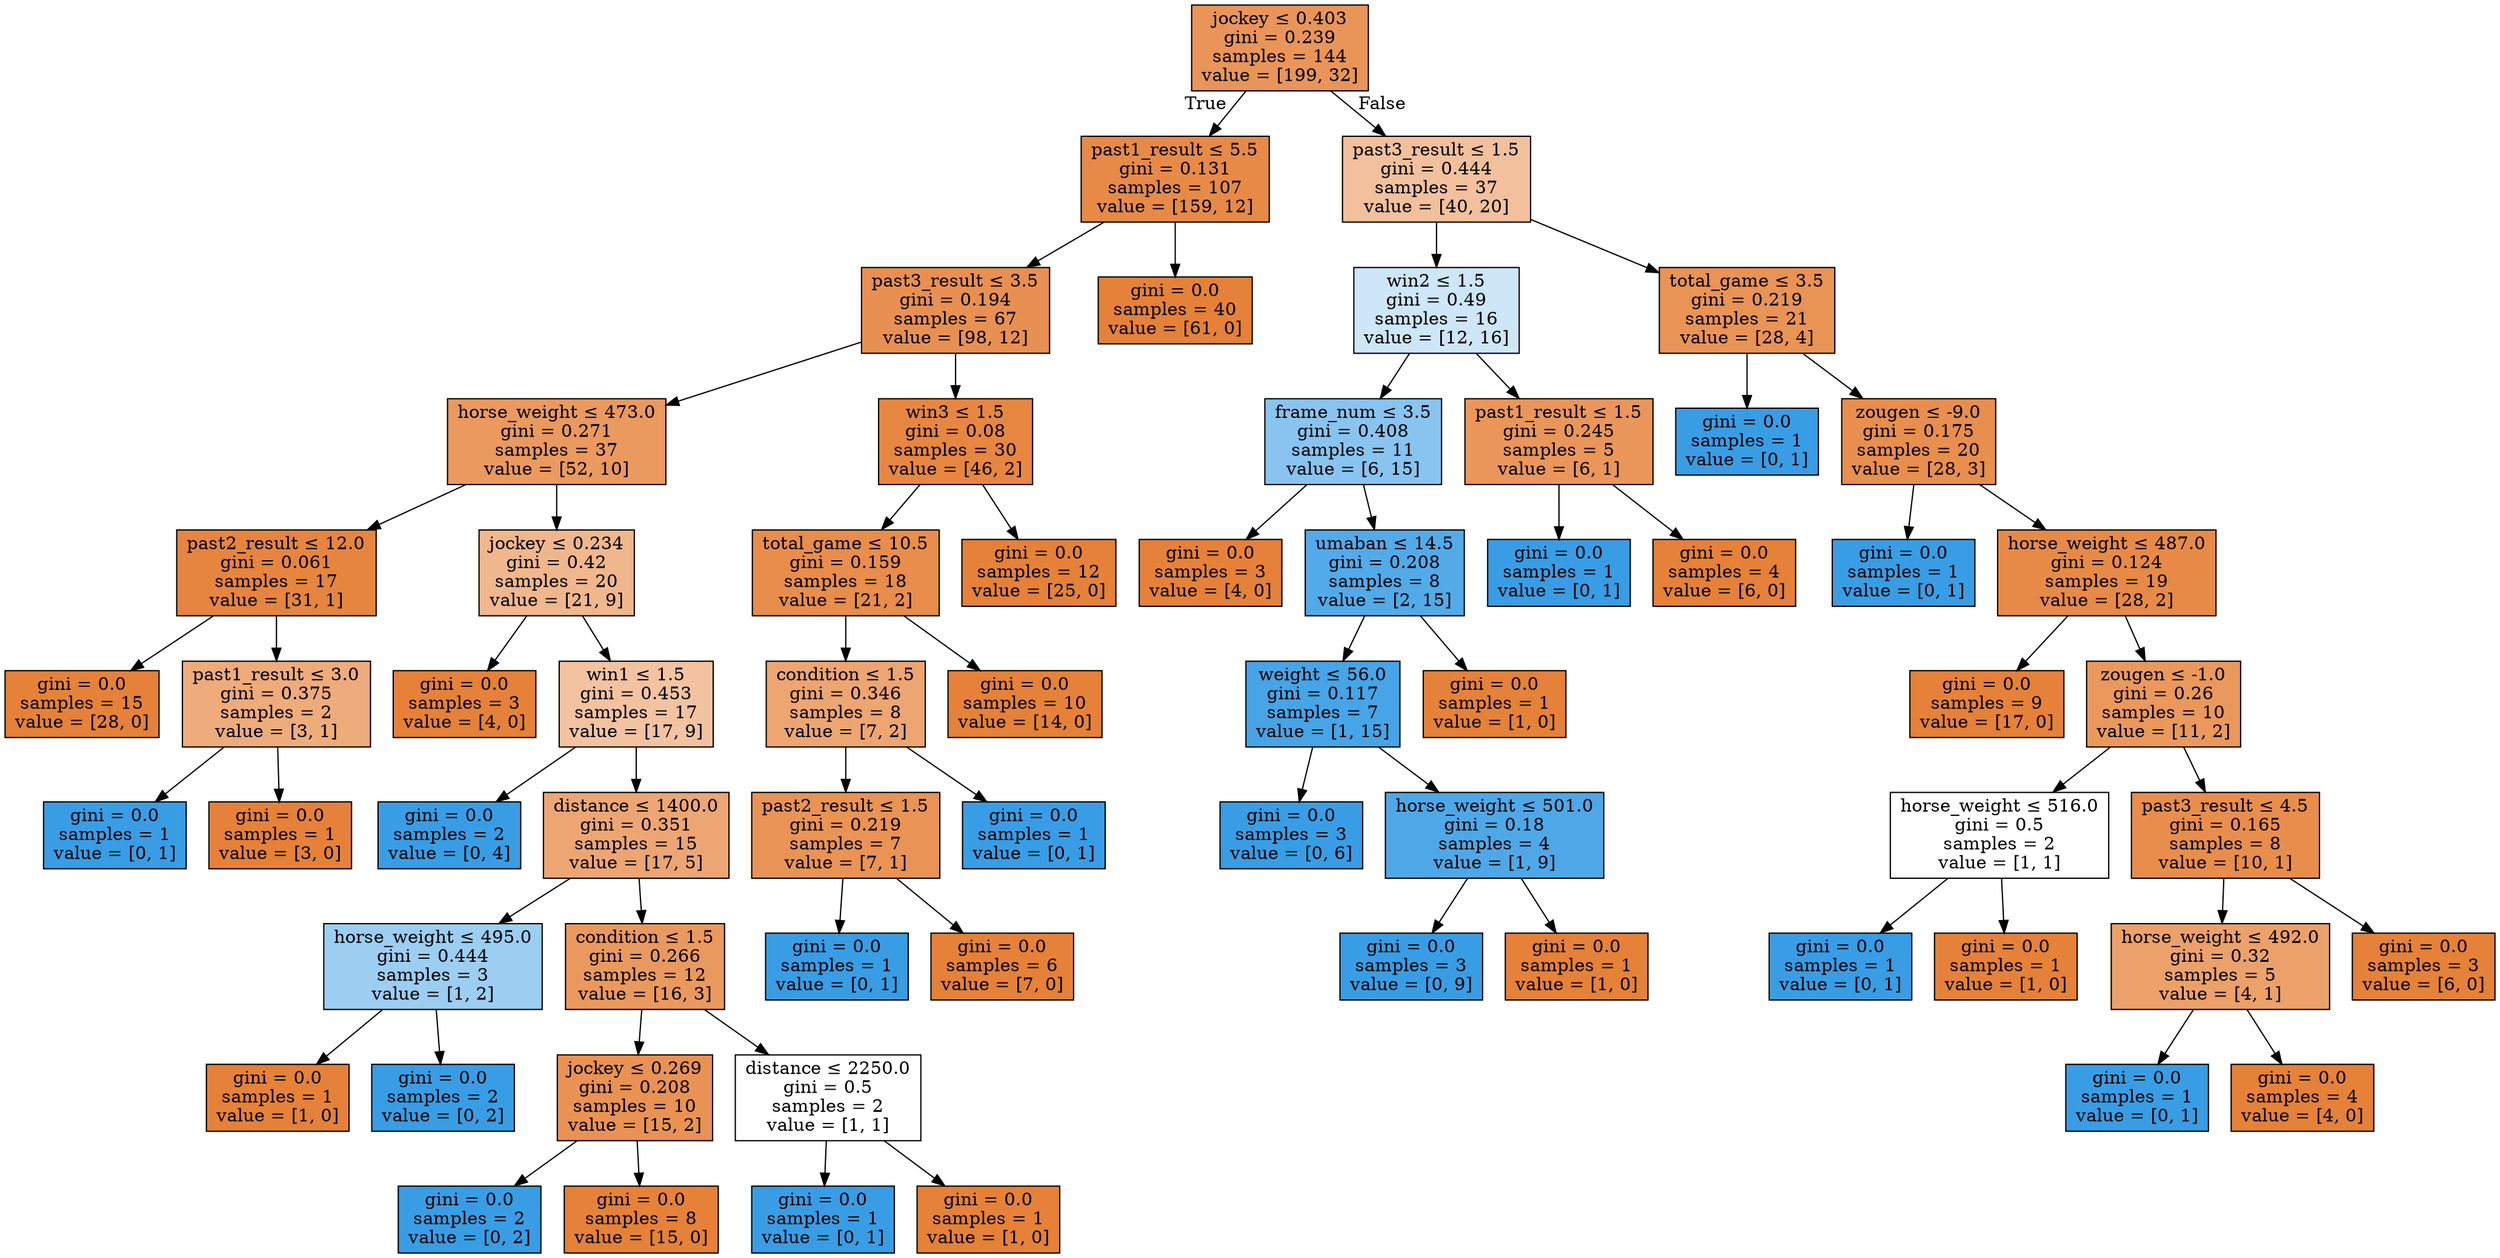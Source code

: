 digraph Tree {
node [shape=box, style="filled", color="black"] ;
0 [label=<jockey &le; 0.403<br/>gini = 0.239<br/>samples = 144<br/>value = [199, 32]>, fillcolor="#e58139d6"] ;
1 [label=<past1_result &le; 5.5<br/>gini = 0.131<br/>samples = 107<br/>value = [159, 12]>, fillcolor="#e58139ec"] ;
0 -> 1 [labeldistance=2.5, labelangle=45, headlabel="True"] ;
2 [label=<past3_result &le; 3.5<br/>gini = 0.194<br/>samples = 67<br/>value = [98, 12]>, fillcolor="#e58139e0"] ;
1 -> 2 ;
3 [label=<horse_weight &le; 473.0<br/>gini = 0.271<br/>samples = 37<br/>value = [52, 10]>, fillcolor="#e58139ce"] ;
2 -> 3 ;
4 [label=<past2_result &le; 12.0<br/>gini = 0.061<br/>samples = 17<br/>value = [31, 1]>, fillcolor="#e58139f7"] ;
3 -> 4 ;
5 [label=<gini = 0.0<br/>samples = 15<br/>value = [28, 0]>, fillcolor="#e58139ff"] ;
4 -> 5 ;
6 [label=<past1_result &le; 3.0<br/>gini = 0.375<br/>samples = 2<br/>value = [3, 1]>, fillcolor="#e58139aa"] ;
4 -> 6 ;
7 [label=<gini = 0.0<br/>samples = 1<br/>value = [0, 1]>, fillcolor="#399de5ff"] ;
6 -> 7 ;
8 [label=<gini = 0.0<br/>samples = 1<br/>value = [3, 0]>, fillcolor="#e58139ff"] ;
6 -> 8 ;
9 [label=<jockey &le; 0.234<br/>gini = 0.42<br/>samples = 20<br/>value = [21, 9]>, fillcolor="#e5813992"] ;
3 -> 9 ;
10 [label=<gini = 0.0<br/>samples = 3<br/>value = [4, 0]>, fillcolor="#e58139ff"] ;
9 -> 10 ;
11 [label=<win1 &le; 1.5<br/>gini = 0.453<br/>samples = 17<br/>value = [17, 9]>, fillcolor="#e5813978"] ;
9 -> 11 ;
12 [label=<gini = 0.0<br/>samples = 2<br/>value = [0, 4]>, fillcolor="#399de5ff"] ;
11 -> 12 ;
13 [label=<distance &le; 1400.0<br/>gini = 0.351<br/>samples = 15<br/>value = [17, 5]>, fillcolor="#e58139b4"] ;
11 -> 13 ;
14 [label=<horse_weight &le; 495.0<br/>gini = 0.444<br/>samples = 3<br/>value = [1, 2]>, fillcolor="#399de57f"] ;
13 -> 14 ;
15 [label=<gini = 0.0<br/>samples = 1<br/>value = [1, 0]>, fillcolor="#e58139ff"] ;
14 -> 15 ;
16 [label=<gini = 0.0<br/>samples = 2<br/>value = [0, 2]>, fillcolor="#399de5ff"] ;
14 -> 16 ;
17 [label=<condition &le; 1.5<br/>gini = 0.266<br/>samples = 12<br/>value = [16, 3]>, fillcolor="#e58139cf"] ;
13 -> 17 ;
18 [label=<jockey &le; 0.269<br/>gini = 0.208<br/>samples = 10<br/>value = [15, 2]>, fillcolor="#e58139dd"] ;
17 -> 18 ;
19 [label=<gini = 0.0<br/>samples = 2<br/>value = [0, 2]>, fillcolor="#399de5ff"] ;
18 -> 19 ;
20 [label=<gini = 0.0<br/>samples = 8<br/>value = [15, 0]>, fillcolor="#e58139ff"] ;
18 -> 20 ;
21 [label=<distance &le; 2250.0<br/>gini = 0.5<br/>samples = 2<br/>value = [1, 1]>, fillcolor="#e5813900"] ;
17 -> 21 ;
22 [label=<gini = 0.0<br/>samples = 1<br/>value = [0, 1]>, fillcolor="#399de5ff"] ;
21 -> 22 ;
23 [label=<gini = 0.0<br/>samples = 1<br/>value = [1, 0]>, fillcolor="#e58139ff"] ;
21 -> 23 ;
24 [label=<win3 &le; 1.5<br/>gini = 0.08<br/>samples = 30<br/>value = [46, 2]>, fillcolor="#e58139f4"] ;
2 -> 24 ;
25 [label=<total_game &le; 10.5<br/>gini = 0.159<br/>samples = 18<br/>value = [21, 2]>, fillcolor="#e58139e7"] ;
24 -> 25 ;
26 [label=<condition &le; 1.5<br/>gini = 0.346<br/>samples = 8<br/>value = [7, 2]>, fillcolor="#e58139b6"] ;
25 -> 26 ;
27 [label=<past2_result &le; 1.5<br/>gini = 0.219<br/>samples = 7<br/>value = [7, 1]>, fillcolor="#e58139db"] ;
26 -> 27 ;
28 [label=<gini = 0.0<br/>samples = 1<br/>value = [0, 1]>, fillcolor="#399de5ff"] ;
27 -> 28 ;
29 [label=<gini = 0.0<br/>samples = 6<br/>value = [7, 0]>, fillcolor="#e58139ff"] ;
27 -> 29 ;
30 [label=<gini = 0.0<br/>samples = 1<br/>value = [0, 1]>, fillcolor="#399de5ff"] ;
26 -> 30 ;
31 [label=<gini = 0.0<br/>samples = 10<br/>value = [14, 0]>, fillcolor="#e58139ff"] ;
25 -> 31 ;
32 [label=<gini = 0.0<br/>samples = 12<br/>value = [25, 0]>, fillcolor="#e58139ff"] ;
24 -> 32 ;
33 [label=<gini = 0.0<br/>samples = 40<br/>value = [61, 0]>, fillcolor="#e58139ff"] ;
1 -> 33 ;
34 [label=<past3_result &le; 1.5<br/>gini = 0.444<br/>samples = 37<br/>value = [40, 20]>, fillcolor="#e581397f"] ;
0 -> 34 [labeldistance=2.5, labelangle=-45, headlabel="False"] ;
35 [label=<win2 &le; 1.5<br/>gini = 0.49<br/>samples = 16<br/>value = [12, 16]>, fillcolor="#399de540"] ;
34 -> 35 ;
36 [label=<frame_num &le; 3.5<br/>gini = 0.408<br/>samples = 11<br/>value = [6, 15]>, fillcolor="#399de599"] ;
35 -> 36 ;
37 [label=<gini = 0.0<br/>samples = 3<br/>value = [4, 0]>, fillcolor="#e58139ff"] ;
36 -> 37 ;
38 [label=<umaban &le; 14.5<br/>gini = 0.208<br/>samples = 8<br/>value = [2, 15]>, fillcolor="#399de5dd"] ;
36 -> 38 ;
39 [label=<weight &le; 56.0<br/>gini = 0.117<br/>samples = 7<br/>value = [1, 15]>, fillcolor="#399de5ee"] ;
38 -> 39 ;
40 [label=<gini = 0.0<br/>samples = 3<br/>value = [0, 6]>, fillcolor="#399de5ff"] ;
39 -> 40 ;
41 [label=<horse_weight &le; 501.0<br/>gini = 0.18<br/>samples = 4<br/>value = [1, 9]>, fillcolor="#399de5e3"] ;
39 -> 41 ;
42 [label=<gini = 0.0<br/>samples = 3<br/>value = [0, 9]>, fillcolor="#399de5ff"] ;
41 -> 42 ;
43 [label=<gini = 0.0<br/>samples = 1<br/>value = [1, 0]>, fillcolor="#e58139ff"] ;
41 -> 43 ;
44 [label=<gini = 0.0<br/>samples = 1<br/>value = [1, 0]>, fillcolor="#e58139ff"] ;
38 -> 44 ;
45 [label=<past1_result &le; 1.5<br/>gini = 0.245<br/>samples = 5<br/>value = [6, 1]>, fillcolor="#e58139d4"] ;
35 -> 45 ;
46 [label=<gini = 0.0<br/>samples = 1<br/>value = [0, 1]>, fillcolor="#399de5ff"] ;
45 -> 46 ;
47 [label=<gini = 0.0<br/>samples = 4<br/>value = [6, 0]>, fillcolor="#e58139ff"] ;
45 -> 47 ;
48 [label=<total_game &le; 3.5<br/>gini = 0.219<br/>samples = 21<br/>value = [28, 4]>, fillcolor="#e58139db"] ;
34 -> 48 ;
49 [label=<gini = 0.0<br/>samples = 1<br/>value = [0, 1]>, fillcolor="#399de5ff"] ;
48 -> 49 ;
50 [label=<zougen &le; -9.0<br/>gini = 0.175<br/>samples = 20<br/>value = [28, 3]>, fillcolor="#e58139e4"] ;
48 -> 50 ;
51 [label=<gini = 0.0<br/>samples = 1<br/>value = [0, 1]>, fillcolor="#399de5ff"] ;
50 -> 51 ;
52 [label=<horse_weight &le; 487.0<br/>gini = 0.124<br/>samples = 19<br/>value = [28, 2]>, fillcolor="#e58139ed"] ;
50 -> 52 ;
53 [label=<gini = 0.0<br/>samples = 9<br/>value = [17, 0]>, fillcolor="#e58139ff"] ;
52 -> 53 ;
54 [label=<zougen &le; -1.0<br/>gini = 0.26<br/>samples = 10<br/>value = [11, 2]>, fillcolor="#e58139d1"] ;
52 -> 54 ;
55 [label=<horse_weight &le; 516.0<br/>gini = 0.5<br/>samples = 2<br/>value = [1, 1]>, fillcolor="#e5813900"] ;
54 -> 55 ;
56 [label=<gini = 0.0<br/>samples = 1<br/>value = [0, 1]>, fillcolor="#399de5ff"] ;
55 -> 56 ;
57 [label=<gini = 0.0<br/>samples = 1<br/>value = [1, 0]>, fillcolor="#e58139ff"] ;
55 -> 57 ;
58 [label=<past3_result &le; 4.5<br/>gini = 0.165<br/>samples = 8<br/>value = [10, 1]>, fillcolor="#e58139e6"] ;
54 -> 58 ;
59 [label=<horse_weight &le; 492.0<br/>gini = 0.32<br/>samples = 5<br/>value = [4, 1]>, fillcolor="#e58139bf"] ;
58 -> 59 ;
60 [label=<gini = 0.0<br/>samples = 1<br/>value = [0, 1]>, fillcolor="#399de5ff"] ;
59 -> 60 ;
61 [label=<gini = 0.0<br/>samples = 4<br/>value = [4, 0]>, fillcolor="#e58139ff"] ;
59 -> 61 ;
62 [label=<gini = 0.0<br/>samples = 3<br/>value = [6, 0]>, fillcolor="#e58139ff"] ;
58 -> 62 ;
}